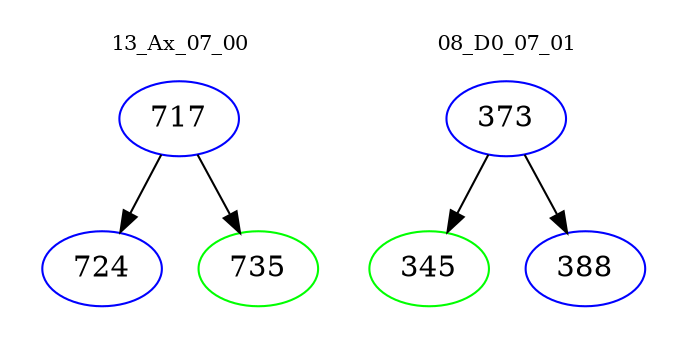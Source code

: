 digraph{
subgraph cluster_0 {
color = white
label = "13_Ax_07_00";
fontsize=10;
T0_717 [label="717", color="blue"]
T0_717 -> T0_724 [color="black"]
T0_724 [label="724", color="blue"]
T0_717 -> T0_735 [color="black"]
T0_735 [label="735", color="green"]
}
subgraph cluster_1 {
color = white
label = "08_D0_07_01";
fontsize=10;
T1_373 [label="373", color="blue"]
T1_373 -> T1_345 [color="black"]
T1_345 [label="345", color="green"]
T1_373 -> T1_388 [color="black"]
T1_388 [label="388", color="blue"]
}
}
